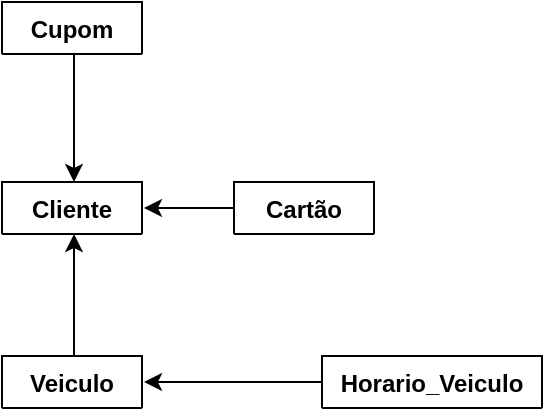 <mxfile version="10.5.7" type="device"><diagram id="LupRLiMagSNGbeP4TsK7" name="Page-1"><mxGraphModel dx="795" dy="1690" grid="1" gridSize="10" guides="1" tooltips="1" connect="1" arrows="1" fold="1" page="1" pageScale="1" pageWidth="1654" pageHeight="1169" math="0" shadow="0"><root><mxCell id="0"/><mxCell id="1" parent="0"/><mxCell id="3N4yEr8vcvDfLnkIDCUQ-1" value="Cliente" style="swimlane;fontStyle=1;align=center;verticalAlign=top;childLayout=stackLayout;horizontal=1;startSize=26;horizontalStack=0;resizeParent=1;resizeParentMax=0;resizeLast=0;collapsible=1;marginBottom=0;" parent="1" vertex="1" collapsed="1"><mxGeometry x="420" y="-267" width="70" height="26" as="geometry"><mxRectangle x="110" y="-267" width="250" height="630" as="alternateBounds"/></mxGeometry></mxCell><mxCell id="3N4yEr8vcvDfLnkIDCUQ-2" value="- idCliente: int&#xA;- nome: string&#xA;- cpf: string&#xA;- dtNasc: date&#xA;- cnh: string&#xA;- categoriaCnh: string&#xA;- email: string&#xA;- senha: string&#xA;- fotoPerfil: string&#xA;- dataCadastro: date&#xA;&#xA;&#xA;&#xA;&#xA;" style="text;strokeColor=none;fillColor=none;align=left;verticalAlign=top;spacingLeft=4;spacingRight=4;overflow=hidden;rotatable=0;points=[[0,0.5],[1,0.5]];portConstraint=eastwest;" parent="3N4yEr8vcvDfLnkIDCUQ-1" vertex="1"><mxGeometry y="26" width="70" height="164" as="geometry"/></mxCell><mxCell id="3N4yEr8vcvDfLnkIDCUQ-3" value="" style="line;strokeWidth=1;fillColor=none;align=left;verticalAlign=middle;spacingTop=-1;spacingLeft=3;spacingRight=3;rotatable=0;labelPosition=right;points=[];portConstraint=eastwest;" parent="3N4yEr8vcvDfLnkIDCUQ-1" vertex="1"><mxGeometry y="190" width="70" height="8" as="geometry"/></mxCell><mxCell id="3N4yEr8vcvDfLnkIDCUQ-4" value="+ getIdCliente(): int&#xA;+ getNome(): string&#xA;+ getCpf(): string&#xA;+ getDtNasc(): date&#xA;+ getCnh(): string&#xA;+ getCategoriaCnh(): string&#xA;+ getEmail(): string&#xA;+ getSenha(): string&#xA;+ getFotoPerfil(): string&#xA;+ getDataCadastro(): date&#xA;&#xA;+ setIdCliente(int idCliente)&#xA;+ setNome(string nome)&#xA;+ setCpf(string cpf)&#xA;+ setDtNasc(date dtNasc)&#xA;+ setCnh(string cnh)&#xA;+ setCategoriaCnh(string cnh)&#xA;+ setEmail(string email)&#xA;+ setSenha(string senha)&#xA;+ setFotoPerfil(string fotoPerfil)&#xA;+ setDataCadastro(string dataCadastro)&#xA;&#xA;+ inserir()&#xA;+ excluirCliente()&#xA;+ atualizarCliente()&#xA;+ selecionarClientes():Cliente[]&#xA;+ selecionarCliente(): Cliente&#xA;&#xA;&#xA;&#xA;&#xA;" style="text;strokeColor=none;fillColor=none;align=left;verticalAlign=top;spacingLeft=4;spacingRight=4;overflow=hidden;rotatable=0;points=[[0,0.5],[1,0.5]];portConstraint=eastwest;" parent="3N4yEr8vcvDfLnkIDCUQ-1" vertex="1"><mxGeometry y="198" width="70" height="432" as="geometry"/></mxCell><mxCell id="Y-pEED4Z0-yLrISx8Lqp-6" style="edgeStyle=orthogonalEdgeStyle;rounded=0;orthogonalLoop=1;jettySize=auto;html=1;exitX=0.5;exitY=1;exitDx=0;exitDy=0;entryX=0.5;entryY=0;entryDx=0;entryDy=0;" edge="1" parent="1"><mxGeometry relative="1" as="geometry"><mxPoint x="456" y="-331" as="sourcePoint"/><mxPoint x="456" y="-267" as="targetPoint"/></mxGeometry></mxCell><mxCell id="UZ5ZaWbK9pDjuEdpVkSV-1" value="Cupom" style="swimlane;fontStyle=1;align=center;verticalAlign=top;childLayout=stackLayout;horizontal=1;startSize=26;horizontalStack=0;resizeParent=1;resizeParentMax=0;resizeLast=0;collapsible=1;marginBottom=0;" parent="1" vertex="1" collapsed="1"><mxGeometry x="420" y="-357" width="70" height="26" as="geometry"><mxRectangle x="270" y="14" width="250" height="310" as="alternateBounds"/></mxGeometry></mxCell><mxCell id="UZ5ZaWbK9pDjuEdpVkSV-2" value="- idCupom: int&#xA;- cupom: string&#xA;- ativo: tinyint&#xA;- idCliente: int&#xA;- desconto: float&#xA;&#xA;&#xA;&#xA;&#xA;" style="text;strokeColor=none;fillColor=none;align=left;verticalAlign=top;spacingLeft=4;spacingRight=4;overflow=hidden;rotatable=0;points=[[0,0.5],[1,0.5]];portConstraint=eastwest;" parent="UZ5ZaWbK9pDjuEdpVkSV-1" vertex="1"><mxGeometry y="26" width="70" height="84" as="geometry"/></mxCell><mxCell id="UZ5ZaWbK9pDjuEdpVkSV-3" value="" style="line;strokeWidth=1;fillColor=none;align=left;verticalAlign=middle;spacingTop=-1;spacingLeft=3;spacingRight=3;rotatable=0;labelPosition=right;points=[];portConstraint=eastwest;" parent="UZ5ZaWbK9pDjuEdpVkSV-1" vertex="1"><mxGeometry y="110" width="70" height="8" as="geometry"/></mxCell><mxCell id="UZ5ZaWbK9pDjuEdpVkSV-4" value="+ getIdCupom(): int&#xA;+ getCupom(): string&#xA;+ getAtivo(): tinyint&#xA;+ getIdCliente(): int&#xA;+ getDesconto(): float&#xA;&#xA;+ setIdCupom(): int&#xA;+ setCupom(): string&#xA;+ setAtivo(): tinyint&#xA;+ setIdCliente(): int&#xA;+ setDesconto(): float&#xA;&#xA;+ desativarCupom()&#xA;&#xA;" style="text;strokeColor=none;fillColor=none;align=left;verticalAlign=top;spacingLeft=4;spacingRight=4;overflow=hidden;rotatable=0;points=[[0,0.5],[1,0.5]];portConstraint=eastwest;" parent="UZ5ZaWbK9pDjuEdpVkSV-1" vertex="1"><mxGeometry y="118" width="70" height="192" as="geometry"/></mxCell><mxCell id="Y-pEED4Z0-yLrISx8Lqp-7" style="edgeStyle=orthogonalEdgeStyle;rounded=0;orthogonalLoop=1;jettySize=auto;html=1;exitX=0;exitY=0.5;exitDx=0;exitDy=0;entryX=1;entryY=0.5;entryDx=0;entryDy=0;" edge="1" parent="1" source="UZ5ZaWbK9pDjuEdpVkSV-5"><mxGeometry relative="1" as="geometry"><mxPoint x="491" y="-254" as="targetPoint"/></mxGeometry></mxCell><mxCell id="UZ5ZaWbK9pDjuEdpVkSV-5" value="Cartão" style="swimlane;fontStyle=1;align=center;verticalAlign=top;childLayout=stackLayout;horizontal=1;startSize=26;horizontalStack=0;resizeParent=1;resizeParentMax=0;resizeLast=0;collapsible=1;marginBottom=0;" parent="1" vertex="1" collapsed="1"><mxGeometry x="536" y="-267" width="70" height="26" as="geometry"><mxRectangle x="225" y="-267" width="250" height="370" as="alternateBounds"/></mxGeometry></mxCell><mxCell id="UZ5ZaWbK9pDjuEdpVkSV-6" value="- idCartao: int&#xA;- idCliente: int&#xA;- bandeira: string&#xA;- agencia: string&#xA;- conta: string&#xA;&#xA;&#xA;&#xA;&#xA;" style="text;strokeColor=none;fillColor=none;align=left;verticalAlign=top;spacingLeft=4;spacingRight=4;overflow=hidden;rotatable=0;points=[[0,0.5],[1,0.5]];portConstraint=eastwest;" parent="UZ5ZaWbK9pDjuEdpVkSV-5" vertex="1"><mxGeometry y="26" width="70" height="84" as="geometry"/></mxCell><mxCell id="UZ5ZaWbK9pDjuEdpVkSV-7" value="" style="line;strokeWidth=1;fillColor=none;align=left;verticalAlign=middle;spacingTop=-1;spacingLeft=3;spacingRight=3;rotatable=0;labelPosition=right;points=[];portConstraint=eastwest;" parent="UZ5ZaWbK9pDjuEdpVkSV-5" vertex="1"><mxGeometry y="110" width="70" height="8" as="geometry"/></mxCell><mxCell id="UZ5ZaWbK9pDjuEdpVkSV-8" value="+ getIdCartao(): int&#xA;+ getidCliente(): int&#xA;+ getBandeira(): string&#xA;+ getAgencia(): string&#xA;+ getConta(): string&#xA;&#xA;+ setICartao(): int&#xA;+ setidCliente(): int&#xA;+ setBandeira(): string&#xA;+ setAgencia(): string&#xA;+ setConta(): string&#xA;&#xA;+ inserir()&#xA;+ excluirCartao()&#xA;+ selecionarCartao():Cartao[]&#xA;+ selecionarCartao(): Cartao&#xA;&#xA;" style="text;strokeColor=none;fillColor=none;align=left;verticalAlign=top;spacingLeft=4;spacingRight=4;overflow=hidden;rotatable=0;points=[[0,0.5],[1,0.5]];portConstraint=eastwest;" parent="UZ5ZaWbK9pDjuEdpVkSV-5" vertex="1"><mxGeometry y="118" width="70" height="252" as="geometry"/></mxCell><mxCell id="Y-pEED4Z0-yLrISx8Lqp-10" style="edgeStyle=orthogonalEdgeStyle;rounded=0;orthogonalLoop=1;jettySize=auto;html=1;exitX=0.5;exitY=0;exitDx=0;exitDy=0;entryX=0.5;entryY=1;entryDx=0;entryDy=0;" edge="1" parent="1"><mxGeometry relative="1" as="geometry"><mxPoint x="456" y="-180" as="sourcePoint"/><mxPoint x="456" y="-241" as="targetPoint"/></mxGeometry></mxCell><mxCell id="Y-pEED4Z0-yLrISx8Lqp-1" value="Veiculo" style="swimlane;fontStyle=1;align=center;verticalAlign=top;childLayout=stackLayout;horizontal=1;startSize=26;horizontalStack=0;resizeParent=1;resizeParentMax=0;resizeLast=0;collapsible=1;marginBottom=0;" vertex="1" collapsed="1" parent="1"><mxGeometry x="420" y="-180" width="70" height="26" as="geometry"><mxRectangle x="420" y="-360" width="250" height="740" as="alternateBounds"/></mxGeometry></mxCell><mxCell id="Y-pEED4Z0-yLrISx8Lqp-2" value="- idVeiculo: int&#xA;- idCategoria_Veiculo: int&#xA;- idCliente: int&#xA;- marca: string&#xA;- modelo: string&#xA;- cor: string&#xA;- altura: float&#xA;- comprmento: float&#xA;- largura: float&#xA;- valorHora: float&#xA;- ano: int&#xA;- quilometragem: float&#xA;- valorVenda: float&#xA;&#xA;&#xA;&#xA;&#xA;&#xA;&#xA;" style="text;strokeColor=none;fillColor=none;align=left;verticalAlign=top;spacingLeft=4;spacingRight=4;overflow=hidden;rotatable=0;points=[[0,0.5],[1,0.5]];portConstraint=eastwest;" vertex="1" parent="Y-pEED4Z0-yLrISx8Lqp-1"><mxGeometry y="26" width="70" height="234" as="geometry"/></mxCell><mxCell id="Y-pEED4Z0-yLrISx8Lqp-3" value="" style="line;strokeWidth=1;fillColor=none;align=left;verticalAlign=middle;spacingTop=-1;spacingLeft=3;spacingRight=3;rotatable=0;labelPosition=right;points=[];portConstraint=eastwest;" vertex="1" parent="Y-pEED4Z0-yLrISx8Lqp-1"><mxGeometry y="260" width="70" height="8" as="geometry"/></mxCell><mxCell id="Y-pEED4Z0-yLrISx8Lqp-4" value="+ getIdVeiculo(): int&#xA;+ getidCategoriaVeiculo(): int&#xA;+ getClente(): int&#xA;+ getMarca(): string&#xA;+ getModelo(): string&#xA;+ getCor(): string&#xA;+ getAltura(): float&#xA;+ getComprimento(): float&#xA;+ getLargura(): float&#xA;+ getValorHora(): float&#xA;+ getAno():int&#xA;+ getQuilometragem():float&#xA;+ getValorVenda(): float&#xA;&#xA;+ setIdVeiculo(): int&#xA;+ setidCategoriaVeiculo(): int&#xA;+ setClente(): int&#xA;+ setMarca(): string&#xA;+ setModelo(): string&#xA;+ setCor(): string&#xA;+ setAltura(): float&#xA;+ setComprimento(): float&#xA;+ setLargura(): float&#xA;+ setValorHora(): float&#xA;+ setAno():int&#xA;+ setQuilometragem():float&#xA;+ setValorVenda(): float&#xA;&#xA;+ inserir()&#xA;+ atualizarVeiculo()&#xA;+ excluirVeiculo()&#xA;+ selecionarVeiculo():Veiculo[]&#xA;+ selecionarVeiculo(): Veiculo&#xA;&#xA;" style="text;strokeColor=none;fillColor=none;align=left;verticalAlign=top;spacingLeft=4;spacingRight=4;overflow=hidden;rotatable=0;points=[[0,0.5],[1,0.5]];portConstraint=eastwest;" vertex="1" parent="Y-pEED4Z0-yLrISx8Lqp-1"><mxGeometry y="268" width="70" height="472" as="geometry"/></mxCell><mxCell id="Y-pEED4Z0-yLrISx8Lqp-16" style="edgeStyle=orthogonalEdgeStyle;rounded=0;orthogonalLoop=1;jettySize=auto;html=1;exitX=0;exitY=0.5;exitDx=0;exitDy=0;entryX=1;entryY=0.5;entryDx=0;entryDy=0;" edge="1" parent="1" source="Y-pEED4Z0-yLrISx8Lqp-11"><mxGeometry relative="1" as="geometry"><mxPoint x="491" y="-167" as="targetPoint"/></mxGeometry></mxCell><mxCell id="Y-pEED4Z0-yLrISx8Lqp-11" value="Horario_Veiculo" style="swimlane;fontStyle=1;align=center;verticalAlign=top;childLayout=stackLayout;horizontal=1;startSize=26;horizontalStack=0;resizeParent=1;resizeParentMax=0;resizeLast=0;collapsible=1;marginBottom=0;" vertex="1" collapsed="1" parent="1"><mxGeometry x="580" y="-180" width="110" height="26" as="geometry"><mxRectangle x="380" y="-280" width="250" height="330" as="alternateBounds"/></mxGeometry></mxCell><mxCell id="Y-pEED4Z0-yLrISx8Lqp-12" value="- idHorario_Veiculo: int&#xA;- idVeiculo: int&#xA;- dia: date&#xA;- inicioHorario: time&#xA;- fimHorario: time&#xA;&#xA;&#xA;&#xA;&#xA;" style="text;strokeColor=none;fillColor=none;align=left;verticalAlign=top;spacingLeft=4;spacingRight=4;overflow=hidden;rotatable=0;points=[[0,0.5],[1,0.5]];portConstraint=eastwest;" vertex="1" parent="Y-pEED4Z0-yLrISx8Lqp-11"><mxGeometry y="26" width="110" height="84" as="geometry"/></mxCell><mxCell id="Y-pEED4Z0-yLrISx8Lqp-13" value="" style="line;strokeWidth=1;fillColor=none;align=left;verticalAlign=middle;spacingTop=-1;spacingLeft=3;spacingRight=3;rotatable=0;labelPosition=right;points=[];portConstraint=eastwest;" vertex="1" parent="Y-pEED4Z0-yLrISx8Lqp-11"><mxGeometry y="110" width="110" height="8" as="geometry"/></mxCell><mxCell id="Y-pEED4Z0-yLrISx8Lqp-14" value="+ getIdHorarioVeiculo(): int&#xA;+ getidVeiculo(): int&#xA;+ getDia(): date&#xA;+ getIncioHorario(): time&#xA;+ getConta(): time&#xA;&#xA;+ setIdHorarioVeiculo(): int&#xA;+ setidVeiculo(): int&#xA;+ setDia(): date&#xA;+ setIncioHorario(): time&#xA;+ setConta(): time&#xA;&#xA;+ inserir()&#xA;+ excluirCartao()&#xA;&#xA;" style="text;strokeColor=none;fillColor=none;align=left;verticalAlign=top;spacingLeft=4;spacingRight=4;overflow=hidden;rotatable=0;points=[[0,0.5],[1,0.5]];portConstraint=eastwest;" vertex="1" parent="Y-pEED4Z0-yLrISx8Lqp-11"><mxGeometry y="118" width="110" height="212" as="geometry"/></mxCell></root></mxGraphModel></diagram></mxfile>